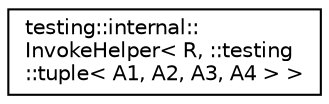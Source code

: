 digraph "Graphical Class Hierarchy"
{
  edge [fontname="Helvetica",fontsize="10",labelfontname="Helvetica",labelfontsize="10"];
  node [fontname="Helvetica",fontsize="10",shape=record];
  rankdir="LR";
  Node0 [label="testing::internal::\lInvokeHelper\< R, ::testing\l::tuple\< A1, A2, A3, A4 \> \>",height=0.2,width=0.4,color="black", fillcolor="white", style="filled",URL="$classtesting_1_1internal_1_1InvokeHelper_3_01R_00_01_1_1testing_1_1tuple_3_01A1_00_01A2_00_01A3_00_01A4_01_4_01_4.html"];
}
